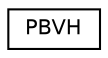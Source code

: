 digraph G
{
  edge [fontname="Helvetica",fontsize="10",labelfontname="Helvetica",labelfontsize="10"];
  node [fontname="Helvetica",fontsize="10",shape=record];
  rankdir=LR;
  Node1 [label="PBVH",height=0.2,width=0.4,color="black", fillcolor="white", style="filled",URL="$d3/dd0/structPBVH.html"];
}
